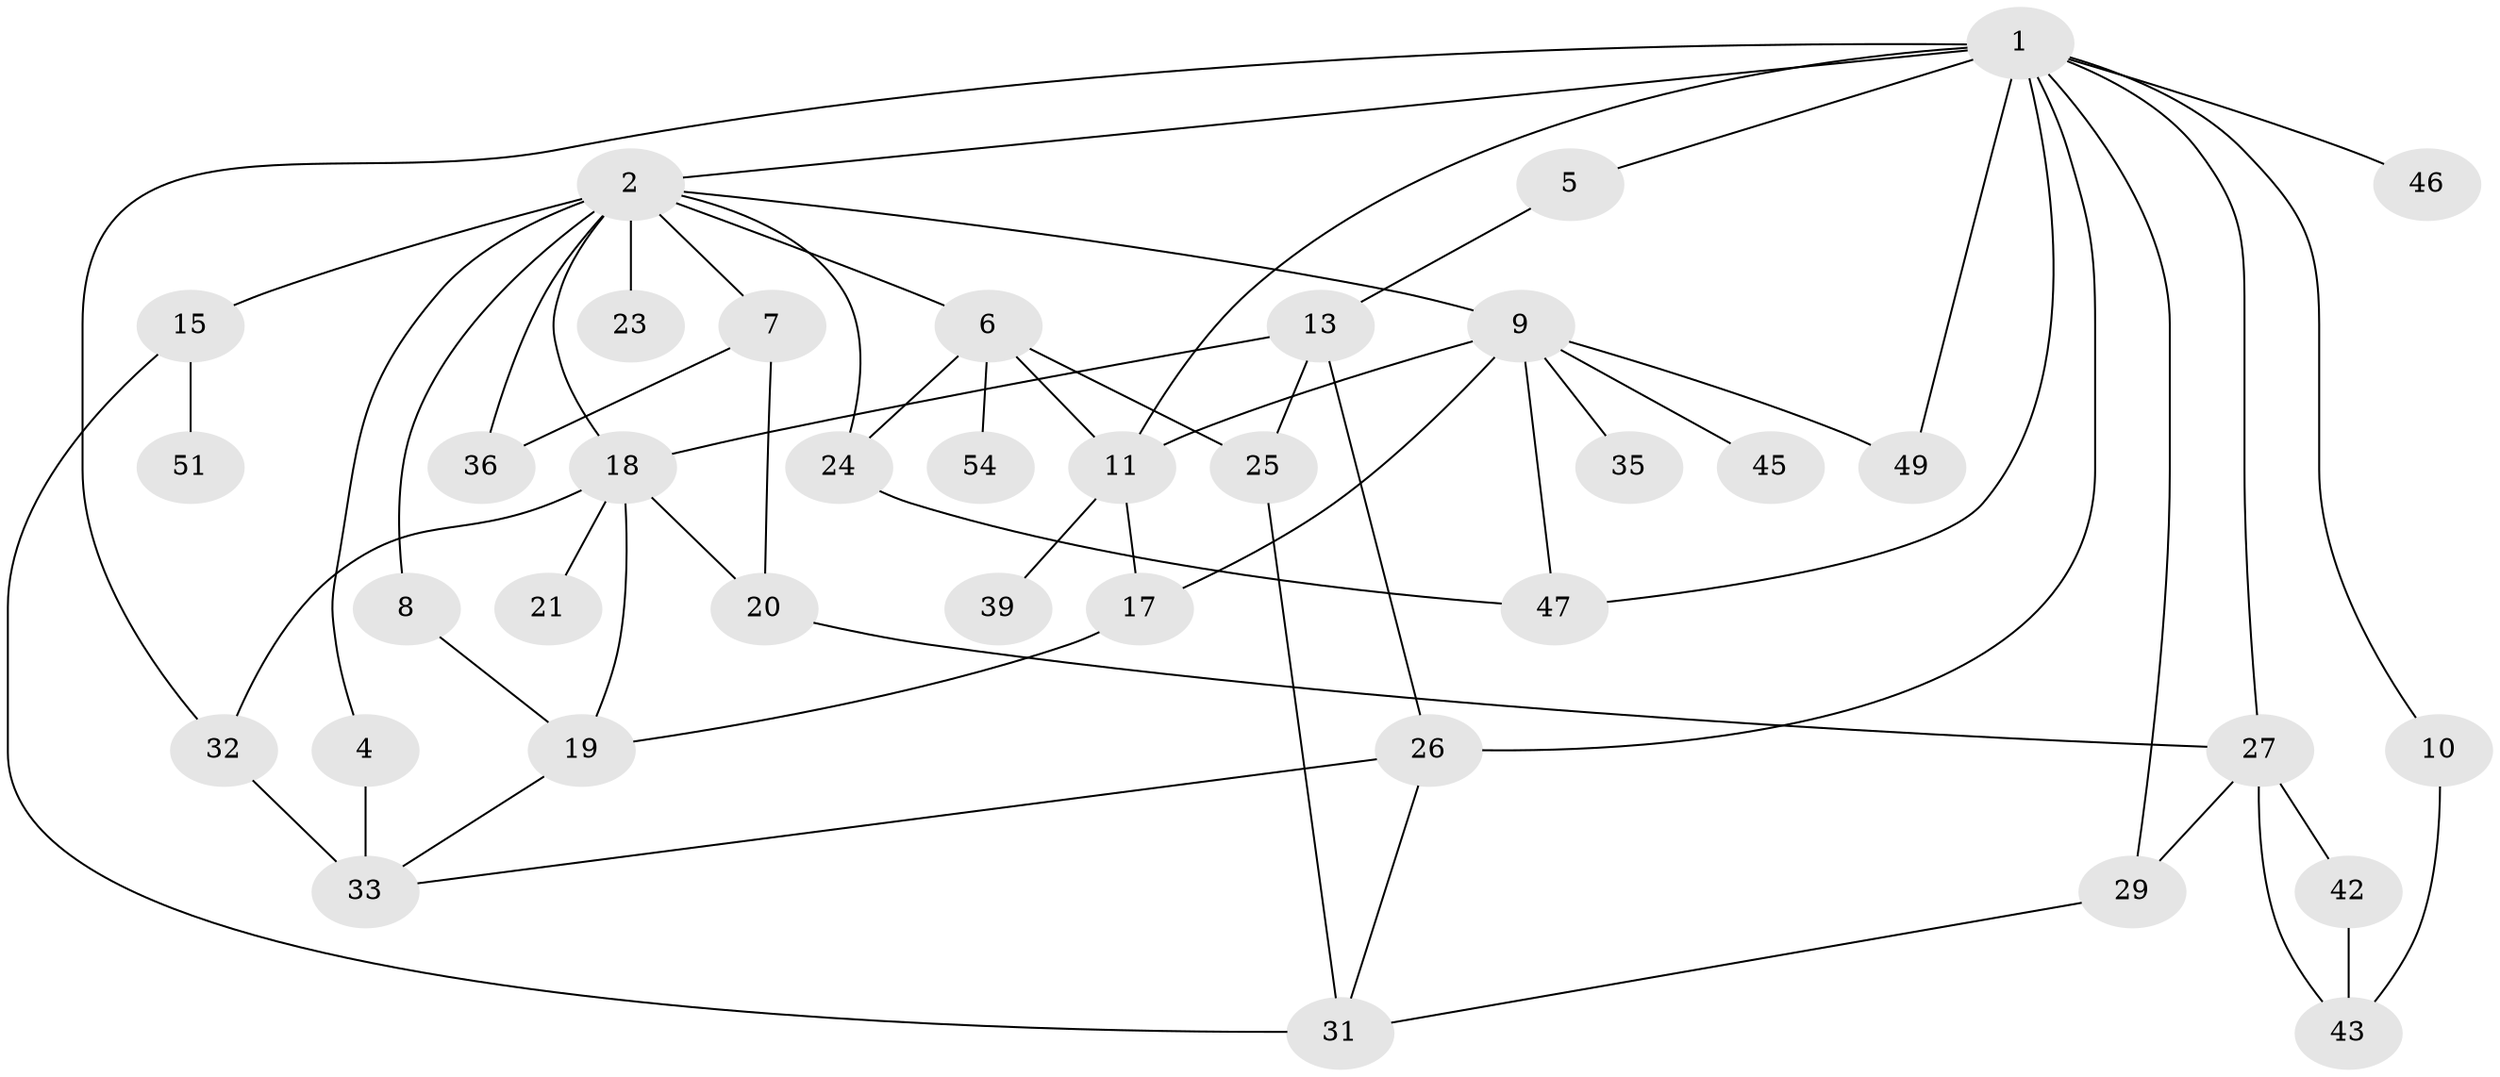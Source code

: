 // original degree distribution, {7: 0.017857142857142856, 5: 0.03571428571428571, 8: 0.017857142857142856, 2: 0.26785714285714285, 4: 0.16071428571428573, 6: 0.05357142857142857, 3: 0.26785714285714285, 1: 0.17857142857142858}
// Generated by graph-tools (version 1.1) at 2025/41/03/06/25 10:41:27]
// undirected, 37 vertices, 61 edges
graph export_dot {
graph [start="1"]
  node [color=gray90,style=filled];
  1 [super="+22"];
  2 [super="+3"];
  4;
  5;
  6 [super="+12"];
  7;
  8 [super="+37"];
  9 [super="+52"];
  10;
  11 [super="+28"];
  13 [super="+14"];
  15 [super="+16"];
  17;
  18 [super="+30"];
  19 [super="+38"];
  20 [super="+41"];
  21;
  23;
  24 [super="+53"];
  25 [super="+48"];
  26 [super="+55"];
  27 [super="+44"];
  29;
  31 [super="+50"];
  32 [super="+34"];
  33 [super="+56"];
  35;
  36 [super="+40"];
  39;
  42;
  43;
  45;
  46;
  47;
  49;
  51;
  54;
  1 -- 2;
  1 -- 5;
  1 -- 10;
  1 -- 27;
  1 -- 47;
  1 -- 49;
  1 -- 29;
  1 -- 46;
  1 -- 11;
  1 -- 26;
  1 -- 32;
  2 -- 6;
  2 -- 23;
  2 -- 36;
  2 -- 4;
  2 -- 7;
  2 -- 8;
  2 -- 9;
  2 -- 15;
  2 -- 18;
  2 -- 24;
  4 -- 33;
  5 -- 13;
  6 -- 11;
  6 -- 54;
  6 -- 24;
  6 -- 25;
  7 -- 20 [weight=2];
  7 -- 36;
  8 -- 19;
  9 -- 17;
  9 -- 35;
  9 -- 45;
  9 -- 49;
  9 -- 47;
  9 -- 11;
  10 -- 43;
  11 -- 17;
  11 -- 39;
  13 -- 25;
  13 -- 18;
  13 -- 26;
  15 -- 51;
  15 -- 31;
  17 -- 19;
  18 -- 21;
  18 -- 32;
  18 -- 19;
  18 -- 20;
  19 -- 33;
  20 -- 27;
  24 -- 47;
  25 -- 31;
  26 -- 33;
  26 -- 31;
  27 -- 42;
  27 -- 29;
  27 -- 43;
  29 -- 31;
  32 -- 33 [weight=2];
  42 -- 43;
}
